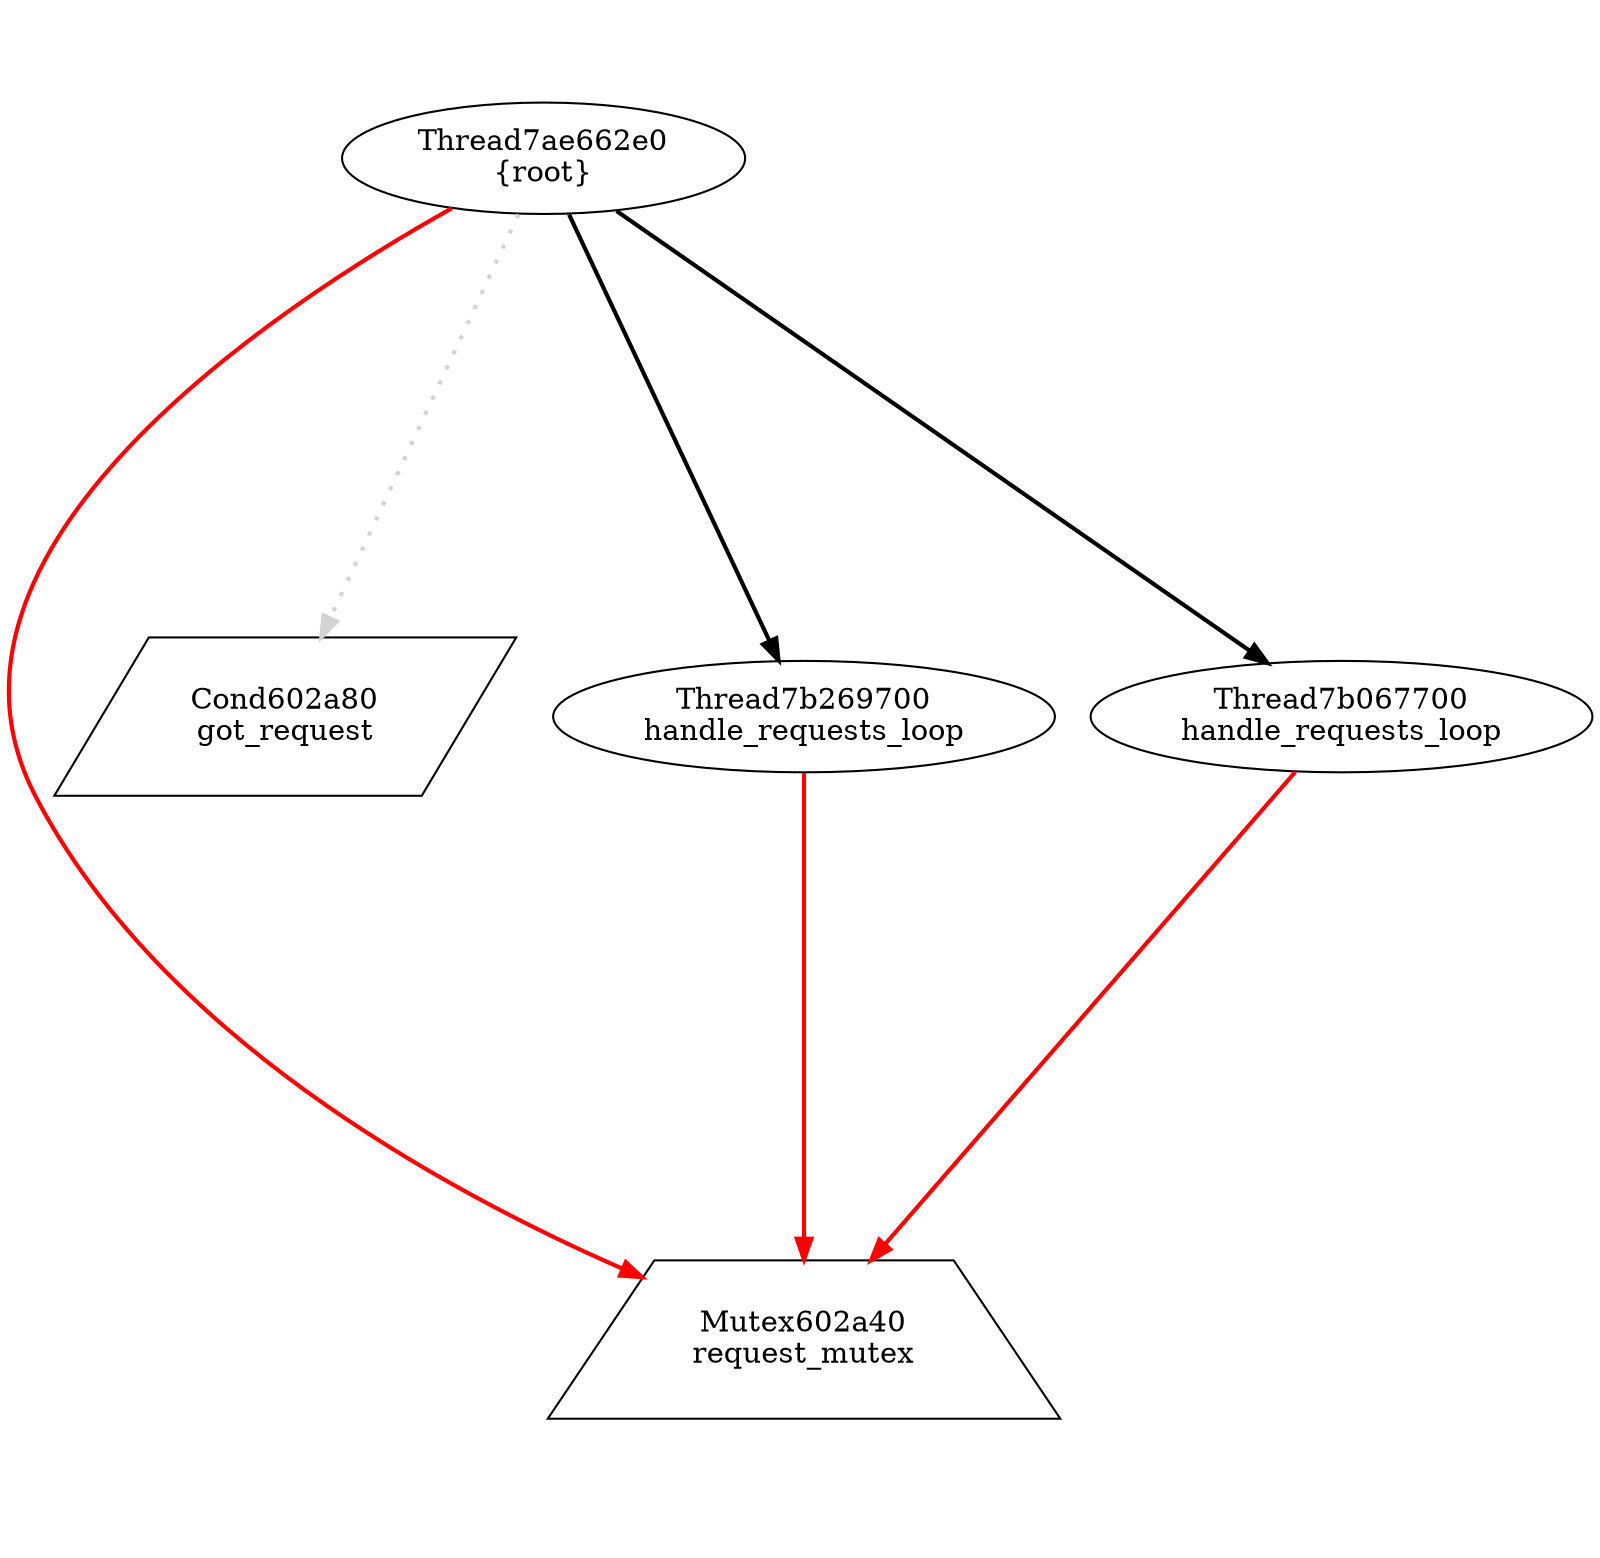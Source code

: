 digraph G {
graph[center=true, ratio=1];
Mutex602a40 [shape=trapezium,color=black,label="Mutex602a40\nrequest_mutex"];
Cond602a80 [shape=parallelogram,color=black,label="Cond602a80\ngot_request"];
Thread7ae662e0 [color=black,label="Thread7ae662e0\n{root}"];
Thread7ae662e0 -> Mutex602a40 [arrowhead=normal,color=red,penwidth=2];
Thread7ae662e0 -> Cond602a80 [style=dotted,color=lightgray,penwidth=2];
Thread7ae662e0 -> Thread7b269700 [arrowhead=normal,penwidth=2];
Thread7ae662e0 -> Thread7b067700 [arrowhead=normal,penwidth=2];
Thread7b269700 [color=black,label="Thread7b269700\nhandle_requests_loop"];
Thread7b269700 -> Mutex602a40 [arrowhead=normal,color=red,penwidth=2];
Thread7b067700 [color=black,label="Thread7b067700\nhandle_requests_loop"];
Thread7b067700 -> Mutex602a40 [arrowhead=normal,color=red,penwidth=2];
}